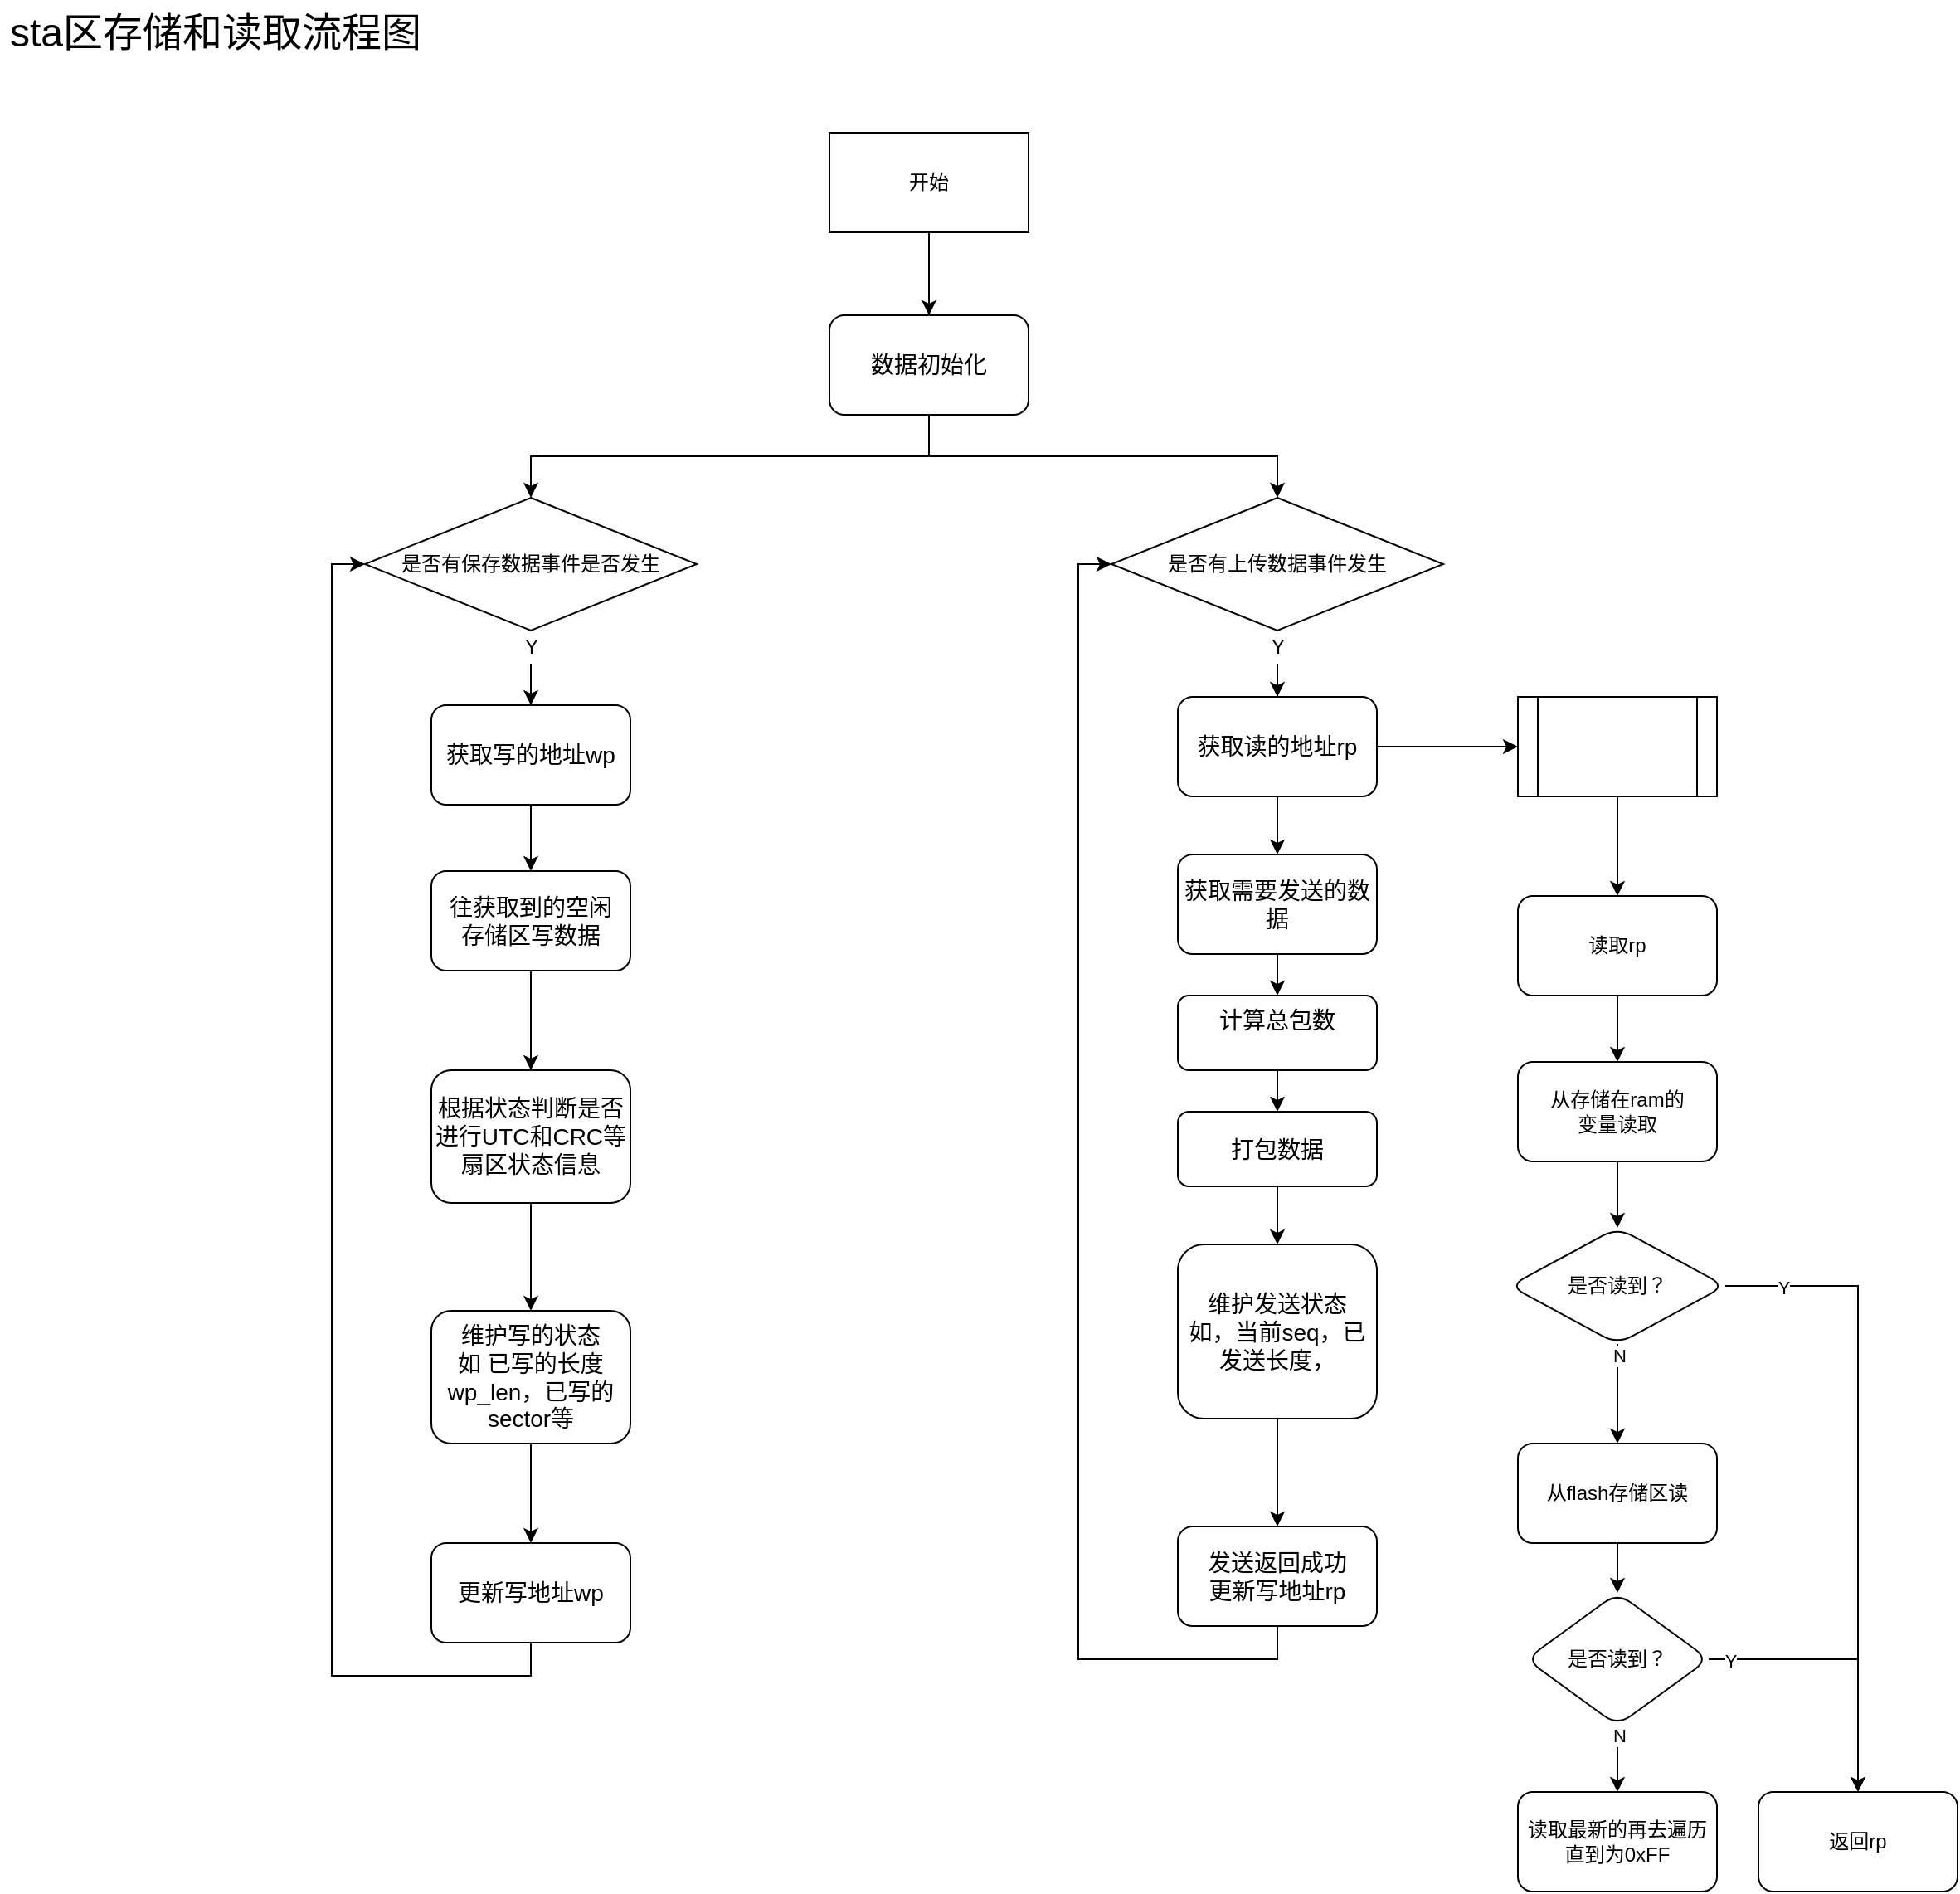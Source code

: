 <mxfile version="14.1.9" type="github" pages="2">
  <diagram id="Yshll1KeJVqe1WhWziSk" name="Page-1">
    <mxGraphModel dx="1192" dy="1189" grid="1" gridSize="10" guides="1" tooltips="1" connect="1" arrows="1" fold="1" page="1" pageScale="1" pageWidth="1169" pageHeight="827" math="0" shadow="0">
      <root>
        <mxCell id="0" />
        <mxCell id="1" parent="0" />
        <mxCell id="Qh0jjnEe6WZRLldCU-LE-3" style="edgeStyle=orthogonalEdgeStyle;rounded=0;orthogonalLoop=1;jettySize=auto;html=1;exitX=0.5;exitY=1;exitDx=0;exitDy=0;entryX=0.5;entryY=0;entryDx=0;entryDy=0;" parent="1" source="3u4fdiKWrIFw9B-NbYQv-1" target="Qh0jjnEe6WZRLldCU-LE-1" edge="1">
          <mxGeometry relative="1" as="geometry" />
        </mxCell>
        <mxCell id="3u4fdiKWrIFw9B-NbYQv-1" value="&lt;font style=&quot;font-size: 14px&quot;&gt;获取写的地址wp&lt;/font&gt;" style="rounded=1;whiteSpace=wrap;html=1;" parent="1" vertex="1">
          <mxGeometry x="320" y="485" width="120" height="60" as="geometry" />
        </mxCell>
        <mxCell id="Qh0jjnEe6WZRLldCU-LE-4" style="edgeStyle=orthogonalEdgeStyle;rounded=0;orthogonalLoop=1;jettySize=auto;html=1;exitX=0.5;exitY=1;exitDx=0;exitDy=0;entryX=0.5;entryY=0;entryDx=0;entryDy=0;" parent="1" source="Qh0jjnEe6WZRLldCU-LE-1" target="Qh0jjnEe6WZRLldCU-LE-2" edge="1">
          <mxGeometry relative="1" as="geometry" />
        </mxCell>
        <mxCell id="Qh0jjnEe6WZRLldCU-LE-1" value="&lt;span style=&quot;font-size: 14px&quot;&gt;往获取到的空闲&lt;br&gt;存储区写数据&lt;br&gt;&lt;/span&gt;" style="rounded=1;whiteSpace=wrap;html=1;" parent="1" vertex="1">
          <mxGeometry x="320" y="585" width="120" height="60" as="geometry" />
        </mxCell>
        <mxCell id="Qh0jjnEe6WZRLldCU-LE-6" value="" style="edgeStyle=orthogonalEdgeStyle;rounded=0;orthogonalLoop=1;jettySize=auto;html=1;entryX=0.5;entryY=0;entryDx=0;entryDy=0;" parent="1" source="Qh0jjnEe6WZRLldCU-LE-2" target="kgv-w4sO0Tsve0FI88D6-35" edge="1">
          <mxGeometry relative="1" as="geometry">
            <mxPoint x="180" y="920" as="targetPoint" />
          </mxGeometry>
        </mxCell>
        <mxCell id="Qh0jjnEe6WZRLldCU-LE-2" value="&lt;span style=&quot;font-size: 14px&quot;&gt;根据状态判断是否进行UTC和CRC等扇区状态信息&lt;/span&gt;" style="rounded=1;whiteSpace=wrap;html=1;" parent="1" vertex="1">
          <mxGeometry x="320" y="705" width="120" height="80" as="geometry" />
        </mxCell>
        <mxCell id="kgv-w4sO0Tsve0FI88D6-8" style="edgeStyle=orthogonalEdgeStyle;rounded=0;orthogonalLoop=1;jettySize=auto;html=1;exitX=0.5;exitY=1;exitDx=0;exitDy=0;entryX=0;entryY=0.5;entryDx=0;entryDy=0;" parent="1" source="Qh0jjnEe6WZRLldCU-LE-5" target="kgv-w4sO0Tsve0FI88D6-4" edge="1">
          <mxGeometry relative="1" as="geometry" />
        </mxCell>
        <mxCell id="Qh0jjnEe6WZRLldCU-LE-5" value="&lt;font style=&quot;font-size: 14px&quot;&gt;更新写地址wp&lt;/font&gt;" style="rounded=1;whiteSpace=wrap;html=1;" parent="1" vertex="1">
          <mxGeometry x="320" y="990" width="120" height="60" as="geometry" />
        </mxCell>
        <mxCell id="kgv-w4sO0Tsve0FI88D6-3" style="edgeStyle=orthogonalEdgeStyle;rounded=0;orthogonalLoop=1;jettySize=auto;html=1;exitX=0.5;exitY=1;exitDx=0;exitDy=0;entryX=0.5;entryY=0;entryDx=0;entryDy=0;" parent="1" source="kgv-w4sO0Tsve0FI88D6-1" target="kgv-w4sO0Tsve0FI88D6-2" edge="1">
          <mxGeometry relative="1" as="geometry" />
        </mxCell>
        <mxCell id="kgv-w4sO0Tsve0FI88D6-1" value="开始" style="rounded=0;whiteSpace=wrap;html=1;" parent="1" vertex="1">
          <mxGeometry x="560" y="140" width="120" height="60" as="geometry" />
        </mxCell>
        <mxCell id="kgv-w4sO0Tsve0FI88D6-9" style="edgeStyle=orthogonalEdgeStyle;rounded=0;orthogonalLoop=1;jettySize=auto;html=1;exitX=0.5;exitY=1;exitDx=0;exitDy=0;entryX=0.5;entryY=0;entryDx=0;entryDy=0;" parent="1" source="kgv-w4sO0Tsve0FI88D6-2" target="kgv-w4sO0Tsve0FI88D6-4" edge="1">
          <mxGeometry relative="1" as="geometry" />
        </mxCell>
        <mxCell id="kgv-w4sO0Tsve0FI88D6-32" style="edgeStyle=orthogonalEdgeStyle;rounded=0;orthogonalLoop=1;jettySize=auto;html=1;exitX=0.5;exitY=1;exitDx=0;exitDy=0;entryX=0.5;entryY=0;entryDx=0;entryDy=0;" parent="1" source="kgv-w4sO0Tsve0FI88D6-2" target="kgv-w4sO0Tsve0FI88D6-29" edge="1">
          <mxGeometry relative="1" as="geometry" />
        </mxCell>
        <mxCell id="kgv-w4sO0Tsve0FI88D6-2" value="&lt;font style=&quot;font-size: 14px&quot;&gt;数据初始化&lt;/font&gt;" style="rounded=1;whiteSpace=wrap;html=1;" parent="1" vertex="1">
          <mxGeometry x="560" y="250" width="120" height="60" as="geometry" />
        </mxCell>
        <mxCell id="kgv-w4sO0Tsve0FI88D6-5" style="edgeStyle=orthogonalEdgeStyle;rounded=0;orthogonalLoop=1;jettySize=auto;html=1;exitX=0.5;exitY=1;exitDx=0;exitDy=0;" parent="1" source="kgv-w4sO0Tsve0FI88D6-6" target="3u4fdiKWrIFw9B-NbYQv-1" edge="1">
          <mxGeometry relative="1" as="geometry" />
        </mxCell>
        <mxCell id="kgv-w4sO0Tsve0FI88D6-4" value="是否有保存数据事件是否发生" style="rhombus;whiteSpace=wrap;html=1;" parent="1" vertex="1">
          <mxGeometry x="280" y="360" width="200" height="80" as="geometry" />
        </mxCell>
        <mxCell id="kgv-w4sO0Tsve0FI88D6-6" value="Y" style="text;html=1;resizable=0;autosize=1;align=center;verticalAlign=middle;points=[];fillColor=none;strokeColor=none;rounded=0;" parent="1" vertex="1">
          <mxGeometry x="370" y="440" width="20" height="20" as="geometry" />
        </mxCell>
        <mxCell id="kgv-w4sO0Tsve0FI88D6-7" style="edgeStyle=orthogonalEdgeStyle;rounded=0;orthogonalLoop=1;jettySize=auto;html=1;exitX=0.5;exitY=1;exitDx=0;exitDy=0;" parent="1" source="kgv-w4sO0Tsve0FI88D6-4" target="kgv-w4sO0Tsve0FI88D6-6" edge="1">
          <mxGeometry relative="1" as="geometry">
            <mxPoint x="380" y="440" as="sourcePoint" />
            <mxPoint x="380" y="485" as="targetPoint" />
            <Array as="points">
              <mxPoint x="380" y="450" />
              <mxPoint x="380" y="450" />
            </Array>
          </mxGeometry>
        </mxCell>
        <mxCell id="kgv-w4sO0Tsve0FI88D6-20" style="edgeStyle=orthogonalEdgeStyle;rounded=0;orthogonalLoop=1;jettySize=auto;html=1;exitX=0.5;exitY=1;exitDx=0;exitDy=0;entryX=0.5;entryY=0;entryDx=0;entryDy=0;" parent="1" source="kgv-w4sO0Tsve0FI88D6-21" target="kgv-w4sO0Tsve0FI88D6-23" edge="1">
          <mxGeometry relative="1" as="geometry" />
        </mxCell>
        <mxCell id="xtE-4nw6ad4xntmjO7d0-7" value="" style="edgeStyle=orthogonalEdgeStyle;rounded=0;orthogonalLoop=1;jettySize=auto;html=1;" edge="1" parent="1" source="kgv-w4sO0Tsve0FI88D6-21" target="xtE-4nw6ad4xntmjO7d0-5">
          <mxGeometry relative="1" as="geometry" />
        </mxCell>
        <mxCell id="kgv-w4sO0Tsve0FI88D6-21" value="&lt;font style=&quot;font-size: 14px&quot;&gt;获取读的地址rp&lt;/font&gt;" style="rounded=1;whiteSpace=wrap;html=1;" parent="1" vertex="1">
          <mxGeometry x="770" y="480" width="120" height="60" as="geometry" />
        </mxCell>
        <mxCell id="kgv-w4sO0Tsve0FI88D6-22" style="edgeStyle=orthogonalEdgeStyle;rounded=0;orthogonalLoop=1;jettySize=auto;html=1;exitX=0.5;exitY=1;exitDx=0;exitDy=0;entryX=0.5;entryY=0;entryDx=0;entryDy=0;" parent="1" source="kgv-w4sO0Tsve0FI88D6-23" target="kgv-w4sO0Tsve0FI88D6-25" edge="1">
          <mxGeometry relative="1" as="geometry" />
        </mxCell>
        <mxCell id="kgv-w4sO0Tsve0FI88D6-23" value="&lt;span style=&quot;font-size: 14px&quot;&gt;获取需要发送的数据&lt;br&gt;&lt;/span&gt;" style="rounded=1;whiteSpace=wrap;html=1;" parent="1" vertex="1">
          <mxGeometry x="770" y="575" width="120" height="60" as="geometry" />
        </mxCell>
        <mxCell id="kgv-w4sO0Tsve0FI88D6-24" value="" style="edgeStyle=orthogonalEdgeStyle;rounded=0;orthogonalLoop=1;jettySize=auto;html=1;" parent="1" source="kgv-w4sO0Tsve0FI88D6-25" target="3K7jE72tFIdObAk_5Pin-1" edge="1">
          <mxGeometry relative="1" as="geometry" />
        </mxCell>
        <mxCell id="kgv-w4sO0Tsve0FI88D6-25" value="&lt;span style=&quot;font-size: 14px&quot;&gt;计算总包数&lt;br&gt;&lt;br&gt;&lt;/span&gt;" style="rounded=1;whiteSpace=wrap;html=1;" parent="1" vertex="1">
          <mxGeometry x="770" y="660" width="120" height="45" as="geometry" />
        </mxCell>
        <mxCell id="kgv-w4sO0Tsve0FI88D6-26" style="edgeStyle=orthogonalEdgeStyle;rounded=0;orthogonalLoop=1;jettySize=auto;html=1;exitX=0.5;exitY=1;exitDx=0;exitDy=0;entryX=0;entryY=0.5;entryDx=0;entryDy=0;" parent="1" source="kgv-w4sO0Tsve0FI88D6-27" target="kgv-w4sO0Tsve0FI88D6-29" edge="1">
          <mxGeometry relative="1" as="geometry" />
        </mxCell>
        <mxCell id="kgv-w4sO0Tsve0FI88D6-27" value="&lt;font style=&quot;font-size: 14px&quot;&gt;发送返回成功&lt;br&gt;更新写地址rp&lt;/font&gt;" style="rounded=1;whiteSpace=wrap;html=1;" parent="1" vertex="1">
          <mxGeometry x="770" y="980" width="120" height="60" as="geometry" />
        </mxCell>
        <mxCell id="kgv-w4sO0Tsve0FI88D6-28" style="edgeStyle=orthogonalEdgeStyle;rounded=0;orthogonalLoop=1;jettySize=auto;html=1;exitX=0.5;exitY=1;exitDx=0;exitDy=0;" parent="1" source="kgv-w4sO0Tsve0FI88D6-30" target="kgv-w4sO0Tsve0FI88D6-21" edge="1">
          <mxGeometry relative="1" as="geometry" />
        </mxCell>
        <mxCell id="kgv-w4sO0Tsve0FI88D6-29" value="是否有上传数据事件发生" style="rhombus;whiteSpace=wrap;html=1;" parent="1" vertex="1">
          <mxGeometry x="730" y="360" width="200" height="80" as="geometry" />
        </mxCell>
        <mxCell id="kgv-w4sO0Tsve0FI88D6-30" value="Y" style="text;html=1;resizable=0;autosize=1;align=center;verticalAlign=middle;points=[];fillColor=none;strokeColor=none;rounded=0;" parent="1" vertex="1">
          <mxGeometry x="820" y="440" width="20" height="20" as="geometry" />
        </mxCell>
        <mxCell id="kgv-w4sO0Tsve0FI88D6-31" style="edgeStyle=orthogonalEdgeStyle;rounded=0;orthogonalLoop=1;jettySize=auto;html=1;exitX=0.5;exitY=1;exitDx=0;exitDy=0;" parent="1" source="kgv-w4sO0Tsve0FI88D6-29" target="kgv-w4sO0Tsve0FI88D6-30" edge="1">
          <mxGeometry relative="1" as="geometry">
            <mxPoint x="830" y="430" as="sourcePoint" />
            <mxPoint x="830" y="475" as="targetPoint" />
            <Array as="points">
              <mxPoint x="830" y="440" />
              <mxPoint x="830" y="440" />
            </Array>
          </mxGeometry>
        </mxCell>
        <mxCell id="kgv-w4sO0Tsve0FI88D6-34" style="edgeStyle=orthogonalEdgeStyle;rounded=0;orthogonalLoop=1;jettySize=auto;html=1;exitX=0.5;exitY=1;exitDx=0;exitDy=0;entryX=0.5;entryY=0;entryDx=0;entryDy=0;" parent="1" source="kgv-w4sO0Tsve0FI88D6-33" target="kgv-w4sO0Tsve0FI88D6-27" edge="1">
          <mxGeometry relative="1" as="geometry" />
        </mxCell>
        <mxCell id="kgv-w4sO0Tsve0FI88D6-33" value="&lt;span style=&quot;font-size: 14px&quot;&gt;维护发送状态&lt;br&gt;如，当前seq，已发送长度，&lt;br&gt;&lt;/span&gt;" style="rounded=1;whiteSpace=wrap;html=1;" parent="1" vertex="1">
          <mxGeometry x="770" y="810" width="120" height="105" as="geometry" />
        </mxCell>
        <mxCell id="kgv-w4sO0Tsve0FI88D6-36" style="edgeStyle=orthogonalEdgeStyle;rounded=0;orthogonalLoop=1;jettySize=auto;html=1;exitX=0.5;exitY=1;exitDx=0;exitDy=0;" parent="1" source="kgv-w4sO0Tsve0FI88D6-35" target="Qh0jjnEe6WZRLldCU-LE-5" edge="1">
          <mxGeometry relative="1" as="geometry" />
        </mxCell>
        <mxCell id="kgv-w4sO0Tsve0FI88D6-35" value="&lt;span style=&quot;font-size: 14px&quot;&gt;维护写的状态&lt;br&gt;如 已写的长度wp_len，已写的sector等&lt;br&gt;&lt;/span&gt;" style="rounded=1;whiteSpace=wrap;html=1;" parent="1" vertex="1">
          <mxGeometry x="320" y="850" width="120" height="80" as="geometry" />
        </mxCell>
        <mxCell id="3K7jE72tFIdObAk_5Pin-2" value="" style="edgeStyle=orthogonalEdgeStyle;rounded=0;orthogonalLoop=1;jettySize=auto;html=1;" parent="1" source="3K7jE72tFIdObAk_5Pin-1" target="kgv-w4sO0Tsve0FI88D6-33" edge="1">
          <mxGeometry relative="1" as="geometry" />
        </mxCell>
        <mxCell id="3K7jE72tFIdObAk_5Pin-1" value="&lt;span style=&quot;font-size: 14px&quot;&gt;打包数据&lt;br&gt;&lt;/span&gt;" style="rounded=1;whiteSpace=wrap;html=1;" parent="1" vertex="1">
          <mxGeometry x="770" y="730" width="120" height="45" as="geometry" />
        </mxCell>
        <mxCell id="wulihkaNkMiMiwby88rM-20" value="" style="edgeStyle=orthogonalEdgeStyle;rounded=0;orthogonalLoop=1;jettySize=auto;html=1;" edge="1" parent="1" source="xtE-4nw6ad4xntmjO7d0-5" target="wulihkaNkMiMiwby88rM-3">
          <mxGeometry relative="1" as="geometry" />
        </mxCell>
        <mxCell id="xtE-4nw6ad4xntmjO7d0-5" value="" style="shape=process;whiteSpace=wrap;html=1;backgroundOutline=1;" vertex="1" parent="1">
          <mxGeometry x="975" y="480" width="120" height="60" as="geometry" />
        </mxCell>
        <mxCell id="wulihkaNkMiMiwby88rM-2" value="" style="edgeStyle=orthogonalEdgeStyle;rounded=0;orthogonalLoop=1;jettySize=auto;html=1;" edge="1" parent="1" source="wulihkaNkMiMiwby88rM-3" target="wulihkaNkMiMiwby88rM-5">
          <mxGeometry relative="1" as="geometry" />
        </mxCell>
        <mxCell id="wulihkaNkMiMiwby88rM-3" value="读取rp" style="rounded=1;whiteSpace=wrap;html=1;" vertex="1" parent="1">
          <mxGeometry x="975" y="600" width="120" height="60" as="geometry" />
        </mxCell>
        <mxCell id="wulihkaNkMiMiwby88rM-4" value="" style="edgeStyle=orthogonalEdgeStyle;rounded=0;orthogonalLoop=1;jettySize=auto;html=1;" edge="1" parent="1" source="wulihkaNkMiMiwby88rM-5" target="wulihkaNkMiMiwby88rM-8">
          <mxGeometry relative="1" as="geometry" />
        </mxCell>
        <mxCell id="wulihkaNkMiMiwby88rM-5" value="从存储在ram的&lt;br&gt;变量读取" style="whiteSpace=wrap;html=1;rounded=1;" vertex="1" parent="1">
          <mxGeometry x="975" y="700" width="120" height="60" as="geometry" />
        </mxCell>
        <mxCell id="wulihkaNkMiMiwby88rM-6" style="edgeStyle=orthogonalEdgeStyle;rounded=0;orthogonalLoop=1;jettySize=auto;html=1;exitX=1;exitY=0.5;exitDx=0;exitDy=0;entryX=0.5;entryY=0;entryDx=0;entryDy=0;" edge="1" parent="1" source="wulihkaNkMiMiwby88rM-8" target="wulihkaNkMiMiwby88rM-19">
          <mxGeometry relative="1" as="geometry">
            <mxPoint x="1310" y="1140" as="targetPoint" />
          </mxGeometry>
        </mxCell>
        <mxCell id="wulihkaNkMiMiwby88rM-7" value="Y" style="edgeLabel;html=1;align=center;verticalAlign=middle;resizable=0;points=[];" vertex="1" connectable="0" parent="wulihkaNkMiMiwby88rM-6">
          <mxGeometry x="-0.818" y="-1" relative="1" as="geometry">
            <mxPoint as="offset" />
          </mxGeometry>
        </mxCell>
        <mxCell id="wulihkaNkMiMiwby88rM-8" value="是否读到？" style="rhombus;whiteSpace=wrap;html=1;rounded=1;" vertex="1" parent="1">
          <mxGeometry x="970" y="800" width="130" height="70" as="geometry" />
        </mxCell>
        <mxCell id="wulihkaNkMiMiwby88rM-9" value="" style="edgeStyle=orthogonalEdgeStyle;rounded=0;orthogonalLoop=1;jettySize=auto;html=1;entryX=0.5;entryY=0;entryDx=0;entryDy=0;exitX=0.5;exitY=1;exitDx=0;exitDy=0;" edge="1" parent="1" source="wulihkaNkMiMiwby88rM-8" target="wulihkaNkMiMiwby88rM-12">
          <mxGeometry relative="1" as="geometry">
            <mxPoint x="1035" y="890" as="sourcePoint" />
            <mxPoint x="1035" y="950" as="targetPoint" />
            <Array as="points" />
          </mxGeometry>
        </mxCell>
        <mxCell id="wulihkaNkMiMiwby88rM-10" value="N" style="edgeLabel;html=1;align=center;verticalAlign=middle;resizable=0;points=[];" vertex="1" connectable="0" parent="wulihkaNkMiMiwby88rM-9">
          <mxGeometry x="-0.764" y="1" relative="1" as="geometry">
            <mxPoint as="offset" />
          </mxGeometry>
        </mxCell>
        <mxCell id="wulihkaNkMiMiwby88rM-11" value="" style="edgeStyle=orthogonalEdgeStyle;rounded=0;orthogonalLoop=1;jettySize=auto;html=1;" edge="1" parent="1" source="wulihkaNkMiMiwby88rM-12" target="wulihkaNkMiMiwby88rM-15">
          <mxGeometry relative="1" as="geometry" />
        </mxCell>
        <mxCell id="wulihkaNkMiMiwby88rM-12" value="从flash存储区读" style="rounded=1;whiteSpace=wrap;html=1;" vertex="1" parent="1">
          <mxGeometry x="975" y="930" width="120" height="60" as="geometry" />
        </mxCell>
        <mxCell id="wulihkaNkMiMiwby88rM-13" style="edgeStyle=orthogonalEdgeStyle;rounded=0;orthogonalLoop=1;jettySize=auto;html=1;exitX=1;exitY=0.5;exitDx=0;exitDy=0;entryX=0.5;entryY=0;entryDx=0;entryDy=0;" edge="1" parent="1" source="wulihkaNkMiMiwby88rM-15" target="wulihkaNkMiMiwby88rM-19">
          <mxGeometry relative="1" as="geometry" />
        </mxCell>
        <mxCell id="wulihkaNkMiMiwby88rM-14" value="Y" style="edgeLabel;html=1;align=center;verticalAlign=middle;resizable=0;points=[];" vertex="1" connectable="0" parent="wulihkaNkMiMiwby88rM-13">
          <mxGeometry x="-0.847" y="-1" relative="1" as="geometry">
            <mxPoint as="offset" />
          </mxGeometry>
        </mxCell>
        <mxCell id="wulihkaNkMiMiwby88rM-15" value="是否读到？" style="rhombus;whiteSpace=wrap;html=1;rounded=1;" vertex="1" parent="1">
          <mxGeometry x="980" y="1020" width="110" height="80" as="geometry" />
        </mxCell>
        <mxCell id="wulihkaNkMiMiwby88rM-16" value="" style="edgeStyle=orthogonalEdgeStyle;rounded=0;orthogonalLoop=1;jettySize=auto;html=1;exitX=0.5;exitY=1;exitDx=0;exitDy=0;" edge="1" parent="1" source="wulihkaNkMiMiwby88rM-15" target="wulihkaNkMiMiwby88rM-18">
          <mxGeometry relative="1" as="geometry">
            <mxPoint x="1035" y="1120" as="sourcePoint" />
          </mxGeometry>
        </mxCell>
        <mxCell id="wulihkaNkMiMiwby88rM-17" value="N" style="edgeLabel;html=1;align=center;verticalAlign=middle;resizable=0;points=[];" vertex="1" connectable="0" parent="wulihkaNkMiMiwby88rM-16">
          <mxGeometry x="-0.733" y="1" relative="1" as="geometry">
            <mxPoint as="offset" />
          </mxGeometry>
        </mxCell>
        <mxCell id="wulihkaNkMiMiwby88rM-18" value="读取最新的再去遍历直到为0xFF" style="rounded=1;whiteSpace=wrap;html=1;" vertex="1" parent="1">
          <mxGeometry x="975" y="1140" width="120" height="60" as="geometry" />
        </mxCell>
        <mxCell id="wulihkaNkMiMiwby88rM-19" value="返回rp" style="rounded=1;whiteSpace=wrap;html=1;" vertex="1" parent="1">
          <mxGeometry x="1120" y="1140" width="120" height="60" as="geometry" />
        </mxCell>
        <mxCell id="aOmzwYl6putw8qLtTHae-1" value="&lt;font style=&quot;font-size: 24px&quot;&gt;sta区存储和读取流程图&lt;/font&gt;" style="text;html=1;strokeColor=none;fillColor=none;align=center;verticalAlign=middle;whiteSpace=wrap;rounded=0;" vertex="1" parent="1">
          <mxGeometry x="60" y="60" width="260" height="40" as="geometry" />
        </mxCell>
      </root>
    </mxGraphModel>
  </diagram>
  <diagram id="5nd3lFEQ99d_9qUJ0lhs" name="Page-2">
    <mxGraphModel dx="1013" dy="1011" grid="1" gridSize="10" guides="1" tooltips="1" connect="1" arrows="1" fold="1" page="1" pageScale="1" pageWidth="827" pageHeight="1169" math="0" shadow="0">
      <root>
        <mxCell id="n50_d16GfCH-7NYCIRMe-0" />
        <mxCell id="n50_d16GfCH-7NYCIRMe-1" parent="n50_d16GfCH-7NYCIRMe-0" />
        <mxCell id="e7zCo95LPuhCvYkLJTaY-2" value="" style="edgeStyle=orthogonalEdgeStyle;rounded=0;orthogonalLoop=1;jettySize=auto;html=1;" parent="n50_d16GfCH-7NYCIRMe-1" source="e7zCo95LPuhCvYkLJTaY-0" target="e7zCo95LPuhCvYkLJTaY-1" edge="1">
          <mxGeometry relative="1" as="geometry" />
        </mxCell>
        <mxCell id="e7zCo95LPuhCvYkLJTaY-0" value="开始" style="rounded=0;whiteSpace=wrap;html=1;" parent="n50_d16GfCH-7NYCIRMe-1" vertex="1">
          <mxGeometry x="175" y="120" width="120" height="60" as="geometry" />
        </mxCell>
        <mxCell id="e7zCo95LPuhCvYkLJTaY-4" value="" style="edgeStyle=orthogonalEdgeStyle;rounded=0;orthogonalLoop=1;jettySize=auto;html=1;" parent="n50_d16GfCH-7NYCIRMe-1" source="e7zCo95LPuhCvYkLJTaY-1" target="e7zCo95LPuhCvYkLJTaY-3" edge="1">
          <mxGeometry relative="1" as="geometry" />
        </mxCell>
        <mxCell id="e7zCo95LPuhCvYkLJTaY-1" value="获取正在使用的ID或Cfg存储sector" style="rounded=1;whiteSpace=wrap;html=1;" parent="n50_d16GfCH-7NYCIRMe-1" vertex="1">
          <mxGeometry x="175" y="220" width="120" height="60" as="geometry" />
        </mxCell>
        <mxCell id="e7zCo95LPuhCvYkLJTaY-6" value="" style="edgeStyle=orthogonalEdgeStyle;rounded=0;orthogonalLoop=1;jettySize=auto;html=1;" parent="n50_d16GfCH-7NYCIRMe-1" source="e7zCo95LPuhCvYkLJTaY-3" target="e7zCo95LPuhCvYkLJTaY-5" edge="1">
          <mxGeometry relative="1" as="geometry" />
        </mxCell>
        <mxCell id="e7zCo95LPuhCvYkLJTaY-3" value="遍历整个sector，确认&lt;br&gt;空闲的block" style="rounded=1;whiteSpace=wrap;html=1;" parent="n50_d16GfCH-7NYCIRMe-1" vertex="1">
          <mxGeometry x="175" y="320" width="120" height="60" as="geometry" />
        </mxCell>
        <mxCell id="e7zCo95LPuhCvYkLJTaY-8" value="" style="edgeStyle=orthogonalEdgeStyle;rounded=0;orthogonalLoop=1;jettySize=auto;html=1;entryX=0.5;entryY=0;entryDx=0;entryDy=0;" parent="n50_d16GfCH-7NYCIRMe-1" source="e7zCo95LPuhCvYkLJTaY-5" target="Q2uw357Won9p834NOLiW-2" edge="1">
          <mxGeometry relative="1" as="geometry" />
        </mxCell>
        <mxCell id="e7zCo95LPuhCvYkLJTaY-5" value="往block写ID或cfg信息" style="rounded=1;whiteSpace=wrap;html=1;" parent="n50_d16GfCH-7NYCIRMe-1" vertex="1">
          <mxGeometry x="175" y="430" width="120" height="60" as="geometry" />
        </mxCell>
        <mxCell id="Q2uw357Won9p834NOLiW-7" style="edgeStyle=orthogonalEdgeStyle;rounded=0;orthogonalLoop=1;jettySize=auto;html=1;exitX=0.5;exitY=1;exitDx=0;exitDy=0;entryX=0.5;entryY=0;entryDx=0;entryDy=0;" parent="n50_d16GfCH-7NYCIRMe-1" source="e7zCo95LPuhCvYkLJTaY-7" target="Q2uw357Won9p834NOLiW-5" edge="1">
          <mxGeometry relative="1" as="geometry" />
        </mxCell>
        <mxCell id="e7zCo95LPuhCvYkLJTaY-7" value="切换区域，保存地址信息，并将旧的区只擦除态" style="whiteSpace=wrap;html=1;rounded=1;" parent="n50_d16GfCH-7NYCIRMe-1" vertex="1">
          <mxGeometry x="175" y="770" width="120" height="90" as="geometry" />
        </mxCell>
        <mxCell id="e7zCo95LPuhCvYkLJTaY-9" value="" style="edgeStyle=orthogonalEdgeStyle;rounded=0;orthogonalLoop=1;jettySize=auto;html=1;" parent="n50_d16GfCH-7NYCIRMe-1" source="e7zCo95LPuhCvYkLJTaY-10" target="e7zCo95LPuhCvYkLJTaY-12" edge="1">
          <mxGeometry relative="1" as="geometry" />
        </mxCell>
        <mxCell id="e7zCo95LPuhCvYkLJTaY-10" value="开始" style="rounded=0;whiteSpace=wrap;html=1;" parent="n50_d16GfCH-7NYCIRMe-1" vertex="1">
          <mxGeometry x="505" y="120" width="120" height="60" as="geometry" />
        </mxCell>
        <mxCell id="e7zCo95LPuhCvYkLJTaY-11" value="" style="edgeStyle=orthogonalEdgeStyle;rounded=0;orthogonalLoop=1;jettySize=auto;html=1;" parent="n50_d16GfCH-7NYCIRMe-1" source="e7zCo95LPuhCvYkLJTaY-12" target="e7zCo95LPuhCvYkLJTaY-14" edge="1">
          <mxGeometry relative="1" as="geometry" />
        </mxCell>
        <mxCell id="e7zCo95LPuhCvYkLJTaY-12" value="获取正在使用的ID或Cfg存储sector" style="rounded=1;whiteSpace=wrap;html=1;" parent="n50_d16GfCH-7NYCIRMe-1" vertex="1">
          <mxGeometry x="505" y="220" width="120" height="60" as="geometry" />
        </mxCell>
        <mxCell id="e7zCo95LPuhCvYkLJTaY-13" value="" style="edgeStyle=orthogonalEdgeStyle;rounded=0;orthogonalLoop=1;jettySize=auto;html=1;" parent="n50_d16GfCH-7NYCIRMe-1" source="e7zCo95LPuhCvYkLJTaY-14" target="e7zCo95LPuhCvYkLJTaY-16" edge="1">
          <mxGeometry relative="1" as="geometry" />
        </mxCell>
        <mxCell id="e7zCo95LPuhCvYkLJTaY-14" value="遍历整个sector，确认&lt;br&gt;最新的block" style="rounded=1;whiteSpace=wrap;html=1;" parent="n50_d16GfCH-7NYCIRMe-1" vertex="1">
          <mxGeometry x="505" y="320" width="120" height="60" as="geometry" />
        </mxCell>
        <mxCell id="Q2uw357Won9p834NOLiW-15" style="edgeStyle=orthogonalEdgeStyle;rounded=0;orthogonalLoop=1;jettySize=auto;html=1;exitX=0.5;exitY=1;exitDx=0;exitDy=0;entryX=0.5;entryY=0;entryDx=0;entryDy=0;" parent="n50_d16GfCH-7NYCIRMe-1" source="e7zCo95LPuhCvYkLJTaY-16" target="Q2uw357Won9p834NOLiW-13" edge="1">
          <mxGeometry relative="1" as="geometry" />
        </mxCell>
        <mxCell id="e7zCo95LPuhCvYkLJTaY-16" value="从block读ID或cfg信息" style="rounded=1;whiteSpace=wrap;html=1;" parent="n50_d16GfCH-7NYCIRMe-1" vertex="1">
          <mxGeometry x="505" y="430" width="120" height="60" as="geometry" />
        </mxCell>
        <mxCell id="Q2uw357Won9p834NOLiW-3" value="" style="edgeStyle=orthogonalEdgeStyle;rounded=0;orthogonalLoop=1;jettySize=auto;html=1;" parent="n50_d16GfCH-7NYCIRMe-1" source="Q2uw357Won9p834NOLiW-2" target="e7zCo95LPuhCvYkLJTaY-7" edge="1">
          <mxGeometry relative="1" as="geometry" />
        </mxCell>
        <mxCell id="Q2uw357Won9p834NOLiW-4" value="Y" style="edgeLabel;html=1;align=center;verticalAlign=middle;resizable=0;points=[];" parent="Q2uw357Won9p834NOLiW-3" vertex="1" connectable="0">
          <mxGeometry x="-0.8" relative="1" as="geometry">
            <mxPoint as="offset" />
          </mxGeometry>
        </mxCell>
        <mxCell id="Q2uw357Won9p834NOLiW-6" style="edgeStyle=orthogonalEdgeStyle;rounded=0;orthogonalLoop=1;jettySize=auto;html=1;exitX=1;exitY=0.5;exitDx=0;exitDy=0;entryX=1;entryY=0.5;entryDx=0;entryDy=0;" parent="n50_d16GfCH-7NYCIRMe-1" source="Q2uw357Won9p834NOLiW-2" target="Q2uw357Won9p834NOLiW-5" edge="1">
          <mxGeometry relative="1" as="geometry" />
        </mxCell>
        <mxCell id="Q2uw357Won9p834NOLiW-2" value="&lt;span&gt;判断是否需要进行区域切换&lt;/span&gt;" style="rhombus;whiteSpace=wrap;html=1;" parent="n50_d16GfCH-7NYCIRMe-1" vertex="1">
          <mxGeometry x="150" y="570" width="170" height="110" as="geometry" />
        </mxCell>
        <mxCell id="Q2uw357Won9p834NOLiW-5" value="结束" style="rounded=0;whiteSpace=wrap;html=1;" parent="n50_d16GfCH-7NYCIRMe-1" vertex="1">
          <mxGeometry x="175" y="950" width="120" height="60" as="geometry" />
        </mxCell>
        <mxCell id="Q2uw357Won9p834NOLiW-8" style="edgeStyle=orthogonalEdgeStyle;rounded=0;orthogonalLoop=1;jettySize=auto;html=1;exitX=0.5;exitY=1;exitDx=0;exitDy=0;entryX=0.5;entryY=0;entryDx=0;entryDy=0;" parent="n50_d16GfCH-7NYCIRMe-1" source="Q2uw357Won9p834NOLiW-9" target="Q2uw357Won9p834NOLiW-14" edge="1">
          <mxGeometry relative="1" as="geometry" />
        </mxCell>
        <mxCell id="Q2uw357Won9p834NOLiW-9" value="切换区域，保存地址信息，并将旧的区只擦除态" style="whiteSpace=wrap;html=1;rounded=1;" parent="n50_d16GfCH-7NYCIRMe-1" vertex="1">
          <mxGeometry x="505" y="760" width="120" height="90" as="geometry" />
        </mxCell>
        <mxCell id="Q2uw357Won9p834NOLiW-10" value="" style="edgeStyle=orthogonalEdgeStyle;rounded=0;orthogonalLoop=1;jettySize=auto;html=1;" parent="n50_d16GfCH-7NYCIRMe-1" source="Q2uw357Won9p834NOLiW-13" target="Q2uw357Won9p834NOLiW-9" edge="1">
          <mxGeometry relative="1" as="geometry" />
        </mxCell>
        <mxCell id="Q2uw357Won9p834NOLiW-11" value="Y" style="edgeLabel;html=1;align=center;verticalAlign=middle;resizable=0;points=[];" parent="Q2uw357Won9p834NOLiW-10" vertex="1" connectable="0">
          <mxGeometry x="-0.8" relative="1" as="geometry">
            <mxPoint as="offset" />
          </mxGeometry>
        </mxCell>
        <mxCell id="Q2uw357Won9p834NOLiW-12" style="edgeStyle=orthogonalEdgeStyle;rounded=0;orthogonalLoop=1;jettySize=auto;html=1;exitX=1;exitY=0.5;exitDx=0;exitDy=0;entryX=1;entryY=0.5;entryDx=0;entryDy=0;" parent="n50_d16GfCH-7NYCIRMe-1" source="Q2uw357Won9p834NOLiW-13" target="Q2uw357Won9p834NOLiW-14" edge="1">
          <mxGeometry relative="1" as="geometry" />
        </mxCell>
        <mxCell id="Q2uw357Won9p834NOLiW-13" value="&lt;span&gt;判断是否需要进行区域切换&lt;/span&gt;" style="rhombus;whiteSpace=wrap;html=1;" parent="n50_d16GfCH-7NYCIRMe-1" vertex="1">
          <mxGeometry x="480" y="580" width="170" height="110" as="geometry" />
        </mxCell>
        <mxCell id="Q2uw357Won9p834NOLiW-14" value="结束" style="rounded=0;whiteSpace=wrap;html=1;" parent="n50_d16GfCH-7NYCIRMe-1" vertex="1">
          <mxGeometry x="505" y="940" width="120" height="60" as="geometry" />
        </mxCell>
        <mxCell id="pa7Pt3TBaSEtxNlSfGvR-0" value="&lt;font style=&quot;font-size: 24px&quot;&gt;ID和Cfg存储和读取流程图&lt;/font&gt;" style="text;html=1;strokeColor=none;fillColor=none;align=center;verticalAlign=middle;whiteSpace=wrap;rounded=0;" vertex="1" parent="n50_d16GfCH-7NYCIRMe-1">
          <mxGeometry x="55" y="20" width="285" height="30" as="geometry" />
        </mxCell>
      </root>
    </mxGraphModel>
  </diagram>
</mxfile>
